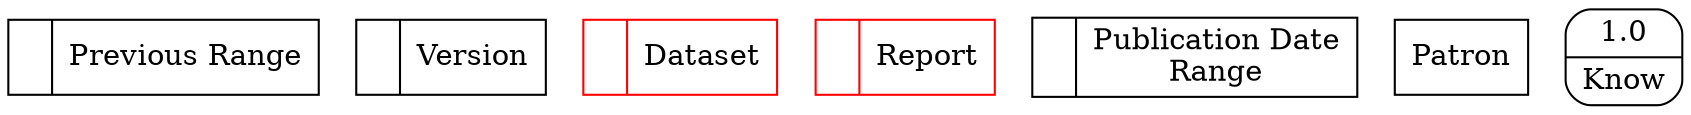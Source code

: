 digraph dfd2{ 
node[shape=record]
200 [label="<f0>  |<f1> Previous Range " ];
201 [label="<f0>  |<f1> Version " ];
202 [label="<f0>  |<f1> Dataset " color=red];
203 [label="<f0>  |<f1> Report " color=red];
204 [label="<f0>  |<f1> Publication Date\nRange " ];
205 [label="Patron" shape=box];
206 [label="{<f0> 1.0|<f1> Know }" shape=Mrecord];
}